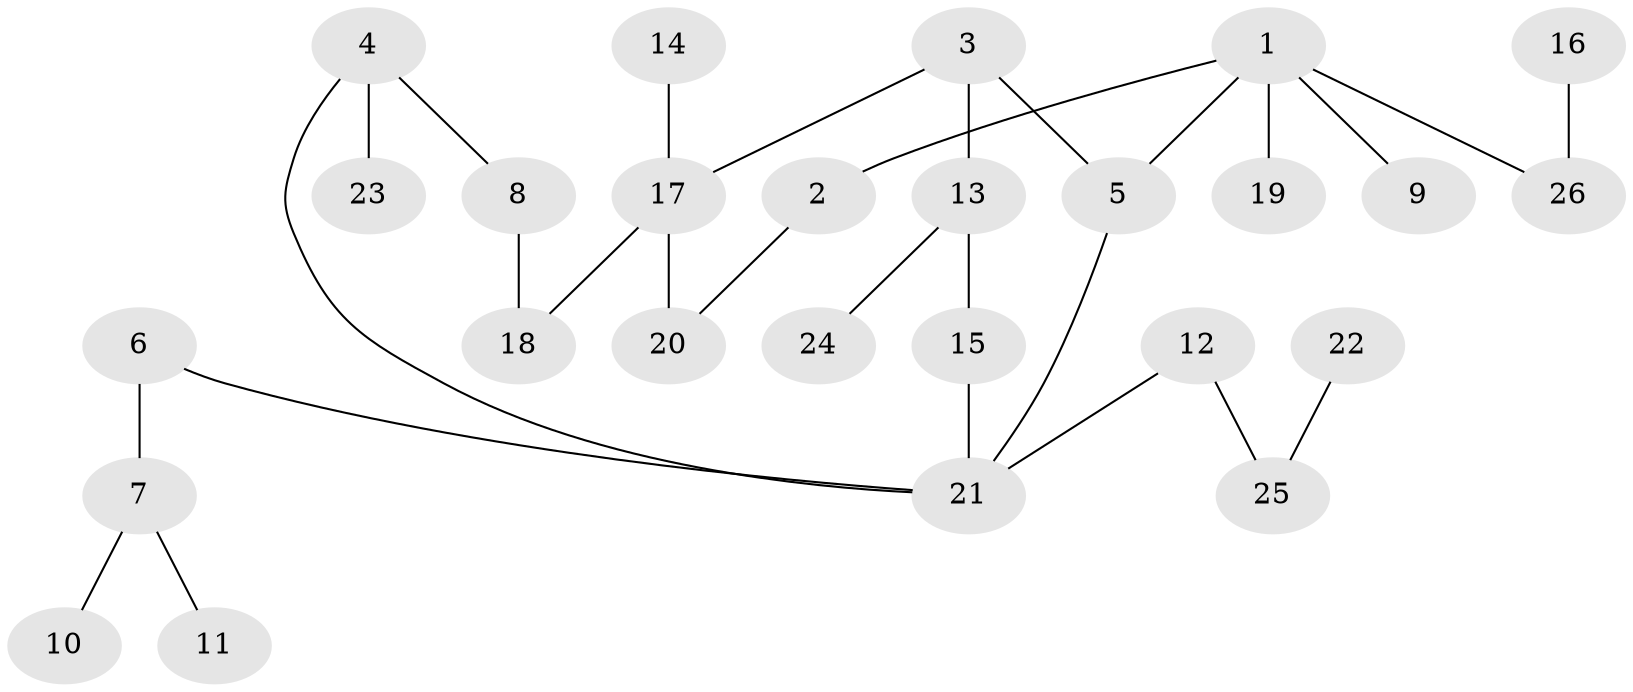 // original degree distribution, {6: 0.038461538461538464, 3: 0.17307692307692307, 4: 0.057692307692307696, 1: 0.4807692307692308, 5: 0.038461538461538464, 2: 0.21153846153846154}
// Generated by graph-tools (version 1.1) at 2025/00/03/09/25 03:00:57]
// undirected, 26 vertices, 28 edges
graph export_dot {
graph [start="1"]
  node [color=gray90,style=filled];
  1;
  2;
  3;
  4;
  5;
  6;
  7;
  8;
  9;
  10;
  11;
  12;
  13;
  14;
  15;
  16;
  17;
  18;
  19;
  20;
  21;
  22;
  23;
  24;
  25;
  26;
  1 -- 2 [weight=1.0];
  1 -- 5 [weight=1.0];
  1 -- 9 [weight=1.0];
  1 -- 19 [weight=1.0];
  1 -- 26 [weight=1.0];
  2 -- 20 [weight=1.0];
  3 -- 5 [weight=1.0];
  3 -- 13 [weight=1.0];
  3 -- 17 [weight=1.0];
  4 -- 8 [weight=1.0];
  4 -- 21 [weight=1.0];
  4 -- 23 [weight=1.0];
  5 -- 21 [weight=1.0];
  6 -- 7 [weight=1.0];
  6 -- 21 [weight=1.0];
  7 -- 10 [weight=1.0];
  7 -- 11 [weight=1.0];
  8 -- 18 [weight=1.0];
  12 -- 21 [weight=1.0];
  12 -- 25 [weight=1.0];
  13 -- 15 [weight=1.0];
  13 -- 24 [weight=1.0];
  14 -- 17 [weight=1.0];
  15 -- 21 [weight=1.0];
  16 -- 26 [weight=1.0];
  17 -- 18 [weight=1.0];
  17 -- 20 [weight=1.0];
  22 -- 25 [weight=1.0];
}
